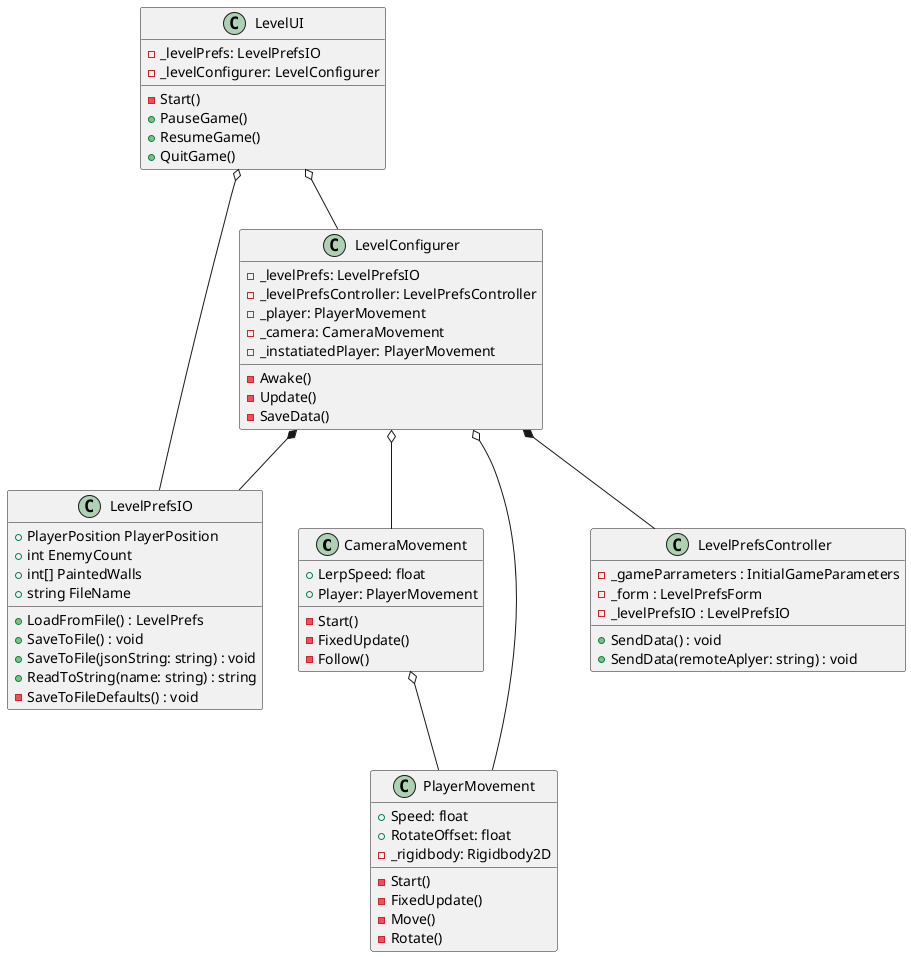 @startuml
class CameraMovement {
  + LerpSpeed: float
  + Player: PlayerMovement
  - Start()
  - FixedUpdate()
  - Follow()
}
class PlayerMovement {
  + Speed: float
  + RotateOffset: float
  - _rigidbody: Rigidbody2D
  - Start()
  - FixedUpdate()
  - Move()
  - Rotate()
}

class LevelPrefsIO {
    +PlayerPosition PlayerPosition
    +int EnemyCount
    +int[] PaintedWalls
    +string FileName
    +LoadFromFile() : LevelPrefs
    +SaveToFile() : void
    +SaveToFile(jsonString: string) : void
    +ReadToString(name: string) : string
    -SaveToFileDefaults() : void
}

class LevelUI {
  - _levelPrefs: LevelPrefsIO
  - _levelConfigurer: LevelConfigurer
  - Start()
  + PauseGame()
  + ResumeGame()
  + QuitGame()
}

class LevelPrefsController{
  - _gameParrameters : InitialGameParameters
    - _form : LevelPrefsForm
    - _levelPrefsIO : LevelPrefsIO
    +SendData() : void
    +SendData(remoteAplyer: string) : void
}

class LevelConfigurer {
  - _levelPrefs: LevelPrefsIO
  - _levelPrefsController: LevelPrefsController
  - _player: PlayerMovement
  - _camera: CameraMovement
  - _instatiatedPlayer: PlayerMovement
  - Awake()
  - Update()
  - SaveData()
}
CameraMovement o-- PlayerMovement
LevelUI o-- LevelPrefsIO
LevelUI o-- LevelConfigurer
LevelConfigurer *-- LevelPrefsIO
LevelConfigurer *-- LevelPrefsController
LevelConfigurer o-- PlayerMovement
LevelConfigurer o-- CameraMovement
@enduml